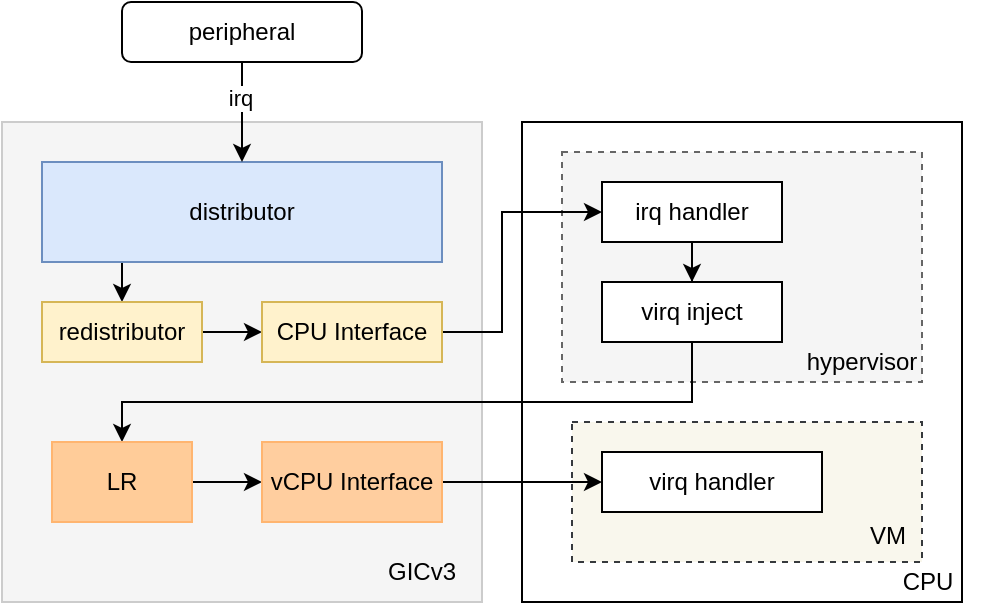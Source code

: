 <mxfile version="23.0.2" type="github">
  <diagram name="第 1 页" id="EifOAx8Nvuo8a-Rg7tMO">
    <mxGraphModel dx="579" dy="388" grid="0" gridSize="10" guides="1" tooltips="1" connect="1" arrows="1" fold="1" page="1" pageScale="1" pageWidth="827" pageHeight="1169" math="0" shadow="0">
      <root>
        <mxCell id="0" />
        <mxCell id="1" parent="0" />
        <mxCell id="-Yvg6lPq0wYcbrwAcSt4-6" value="" style="rounded=0;whiteSpace=wrap;html=1;" vertex="1" parent="1">
          <mxGeometry x="340" y="160" width="220" height="240" as="geometry" />
        </mxCell>
        <mxCell id="-Yvg6lPq0wYcbrwAcSt4-12" value="" style="rounded=0;whiteSpace=wrap;html=1;fillColor=#f5f5f5;fontColor=#333333;strokeColor=#666666;dashed=1;" vertex="1" parent="1">
          <mxGeometry x="360" y="175" width="180" height="115" as="geometry" />
        </mxCell>
        <mxCell id="-Yvg6lPq0wYcbrwAcSt4-1" value="" style="whiteSpace=wrap;html=1;aspect=fixed;fillColor=#f5f5f5;fontColor=#333333;strokeColor=#CCCCCC;" vertex="1" parent="1">
          <mxGeometry x="80" y="160" width="240" height="240" as="geometry" />
        </mxCell>
        <mxCell id="-Yvg6lPq0wYcbrwAcSt4-2" value="GICv3" style="text;html=1;strokeColor=none;fillColor=none;align=center;verticalAlign=middle;whiteSpace=wrap;rounded=0;" vertex="1" parent="1">
          <mxGeometry x="260" y="370" width="60" height="30" as="geometry" />
        </mxCell>
        <mxCell id="-Yvg6lPq0wYcbrwAcSt4-11" style="edgeStyle=orthogonalEdgeStyle;rounded=0;orthogonalLoop=1;jettySize=auto;html=1;exitX=0.25;exitY=1;exitDx=0;exitDy=0;entryX=0.5;entryY=0;entryDx=0;entryDy=0;" edge="1" parent="1" source="-Yvg6lPq0wYcbrwAcSt4-3" target="-Yvg6lPq0wYcbrwAcSt4-4">
          <mxGeometry relative="1" as="geometry" />
        </mxCell>
        <mxCell id="-Yvg6lPq0wYcbrwAcSt4-3" value="distributor" style="rounded=0;whiteSpace=wrap;html=1;fillColor=#dae8fc;strokeColor=#6c8ebf;" vertex="1" parent="1">
          <mxGeometry x="100" y="180" width="200" height="50" as="geometry" />
        </mxCell>
        <mxCell id="-Yvg6lPq0wYcbrwAcSt4-10" value="" style="edgeStyle=orthogonalEdgeStyle;rounded=0;orthogonalLoop=1;jettySize=auto;html=1;" edge="1" parent="1" source="-Yvg6lPq0wYcbrwAcSt4-4" target="-Yvg6lPq0wYcbrwAcSt4-9">
          <mxGeometry relative="1" as="geometry" />
        </mxCell>
        <mxCell id="-Yvg6lPq0wYcbrwAcSt4-4" value="redistributor" style="rounded=0;whiteSpace=wrap;html=1;fillColor=#fff2cc;strokeColor=#d6b656;" vertex="1" parent="1">
          <mxGeometry x="100" y="250" width="80" height="30" as="geometry" />
        </mxCell>
        <mxCell id="-Yvg6lPq0wYcbrwAcSt4-8" value="CPU" style="text;html=1;strokeColor=none;fillColor=none;align=center;verticalAlign=middle;whiteSpace=wrap;rounded=0;" vertex="1" parent="1">
          <mxGeometry x="513" y="375" width="60" height="30" as="geometry" />
        </mxCell>
        <mxCell id="-Yvg6lPq0wYcbrwAcSt4-16" style="edgeStyle=orthogonalEdgeStyle;rounded=0;orthogonalLoop=1;jettySize=auto;html=1;entryX=0;entryY=0.5;entryDx=0;entryDy=0;" edge="1" parent="1" source="-Yvg6lPq0wYcbrwAcSt4-9" target="-Yvg6lPq0wYcbrwAcSt4-14">
          <mxGeometry relative="1" as="geometry">
            <Array as="points">
              <mxPoint x="330" y="265" />
              <mxPoint x="330" y="205" />
            </Array>
          </mxGeometry>
        </mxCell>
        <mxCell id="-Yvg6lPq0wYcbrwAcSt4-9" value="CPU Interface" style="rounded=0;whiteSpace=wrap;html=1;fillColor=#fff2cc;strokeColor=#d6b656;" vertex="1" parent="1">
          <mxGeometry x="210" y="250" width="90" height="30" as="geometry" />
        </mxCell>
        <mxCell id="-Yvg6lPq0wYcbrwAcSt4-13" value="hypervisor" style="text;html=1;strokeColor=none;fillColor=none;align=center;verticalAlign=middle;whiteSpace=wrap;rounded=0;" vertex="1" parent="1">
          <mxGeometry x="480" y="265" width="60" height="30" as="geometry" />
        </mxCell>
        <mxCell id="-Yvg6lPq0wYcbrwAcSt4-17" value="" style="edgeStyle=orthogonalEdgeStyle;rounded=0;orthogonalLoop=1;jettySize=auto;html=1;" edge="1" parent="1" source="-Yvg6lPq0wYcbrwAcSt4-14" target="-Yvg6lPq0wYcbrwAcSt4-15">
          <mxGeometry relative="1" as="geometry" />
        </mxCell>
        <mxCell id="-Yvg6lPq0wYcbrwAcSt4-14" value="irq handler" style="rounded=0;whiteSpace=wrap;html=1;" vertex="1" parent="1">
          <mxGeometry x="380" y="190" width="90" height="30" as="geometry" />
        </mxCell>
        <mxCell id="-Yvg6lPq0wYcbrwAcSt4-23" style="edgeStyle=orthogonalEdgeStyle;rounded=0;orthogonalLoop=1;jettySize=auto;html=1;entryX=0.5;entryY=0;entryDx=0;entryDy=0;" edge="1" parent="1" source="-Yvg6lPq0wYcbrwAcSt4-15" target="-Yvg6lPq0wYcbrwAcSt4-18">
          <mxGeometry relative="1" as="geometry">
            <Array as="points">
              <mxPoint x="425" y="300" />
              <mxPoint x="140" y="300" />
            </Array>
          </mxGeometry>
        </mxCell>
        <mxCell id="-Yvg6lPq0wYcbrwAcSt4-15" value="virq inject" style="rounded=0;whiteSpace=wrap;html=1;" vertex="1" parent="1">
          <mxGeometry x="380" y="240" width="90" height="30" as="geometry" />
        </mxCell>
        <mxCell id="-Yvg6lPq0wYcbrwAcSt4-24" value="" style="edgeStyle=orthogonalEdgeStyle;rounded=0;orthogonalLoop=1;jettySize=auto;html=1;" edge="1" parent="1" source="-Yvg6lPq0wYcbrwAcSt4-18" target="-Yvg6lPq0wYcbrwAcSt4-19">
          <mxGeometry relative="1" as="geometry" />
        </mxCell>
        <mxCell id="-Yvg6lPq0wYcbrwAcSt4-18" value="LR" style="rounded=0;whiteSpace=wrap;html=1;fillColor=#ffcc99;strokeColor=#FFB570;" vertex="1" parent="1">
          <mxGeometry x="105" y="320" width="70" height="40" as="geometry" />
        </mxCell>
        <mxCell id="-Yvg6lPq0wYcbrwAcSt4-20" value="" style="rounded=0;whiteSpace=wrap;html=1;fillColor=#f9f7ed;strokeColor=#36393d;dashed=1;" vertex="1" parent="1">
          <mxGeometry x="365" y="310" width="175" height="70" as="geometry" />
        </mxCell>
        <mxCell id="-Yvg6lPq0wYcbrwAcSt4-25" value="" style="edgeStyle=orthogonalEdgeStyle;rounded=0;orthogonalLoop=1;jettySize=auto;html=1;" edge="1" parent="1" source="-Yvg6lPq0wYcbrwAcSt4-19" target="-Yvg6lPq0wYcbrwAcSt4-22">
          <mxGeometry relative="1" as="geometry" />
        </mxCell>
        <mxCell id="-Yvg6lPq0wYcbrwAcSt4-19" value="vCPU Interface" style="rounded=0;whiteSpace=wrap;html=1;fillColor=#FFCE9F;strokeColor=#FFB570;" vertex="1" parent="1">
          <mxGeometry x="210" y="320" width="90" height="40" as="geometry" />
        </mxCell>
        <mxCell id="-Yvg6lPq0wYcbrwAcSt4-21" value="VM" style="text;html=1;strokeColor=none;fillColor=none;align=center;verticalAlign=middle;whiteSpace=wrap;rounded=0;" vertex="1" parent="1">
          <mxGeometry x="493" y="352" width="60" height="30" as="geometry" />
        </mxCell>
        <mxCell id="-Yvg6lPq0wYcbrwAcSt4-22" value="virq handler" style="rounded=0;whiteSpace=wrap;html=1;" vertex="1" parent="1">
          <mxGeometry x="380" y="325" width="110" height="30" as="geometry" />
        </mxCell>
        <mxCell id="-Yvg6lPq0wYcbrwAcSt4-29" style="edgeStyle=orthogonalEdgeStyle;rounded=0;orthogonalLoop=1;jettySize=auto;html=1;entryX=0.5;entryY=0;entryDx=0;entryDy=0;" edge="1" parent="1" source="-Yvg6lPq0wYcbrwAcSt4-27" target="-Yvg6lPq0wYcbrwAcSt4-3">
          <mxGeometry relative="1" as="geometry" />
        </mxCell>
        <mxCell id="-Yvg6lPq0wYcbrwAcSt4-30" value="irq" style="edgeLabel;html=1;align=center;verticalAlign=middle;resizable=0;points=[];" vertex="1" connectable="0" parent="-Yvg6lPq0wYcbrwAcSt4-29">
          <mxGeometry x="-0.296" y="-1" relative="1" as="geometry">
            <mxPoint as="offset" />
          </mxGeometry>
        </mxCell>
        <mxCell id="-Yvg6lPq0wYcbrwAcSt4-27" value="peripheral" style="rounded=1;whiteSpace=wrap;html=1;" vertex="1" parent="1">
          <mxGeometry x="140" y="100" width="120" height="30" as="geometry" />
        </mxCell>
      </root>
    </mxGraphModel>
  </diagram>
</mxfile>
